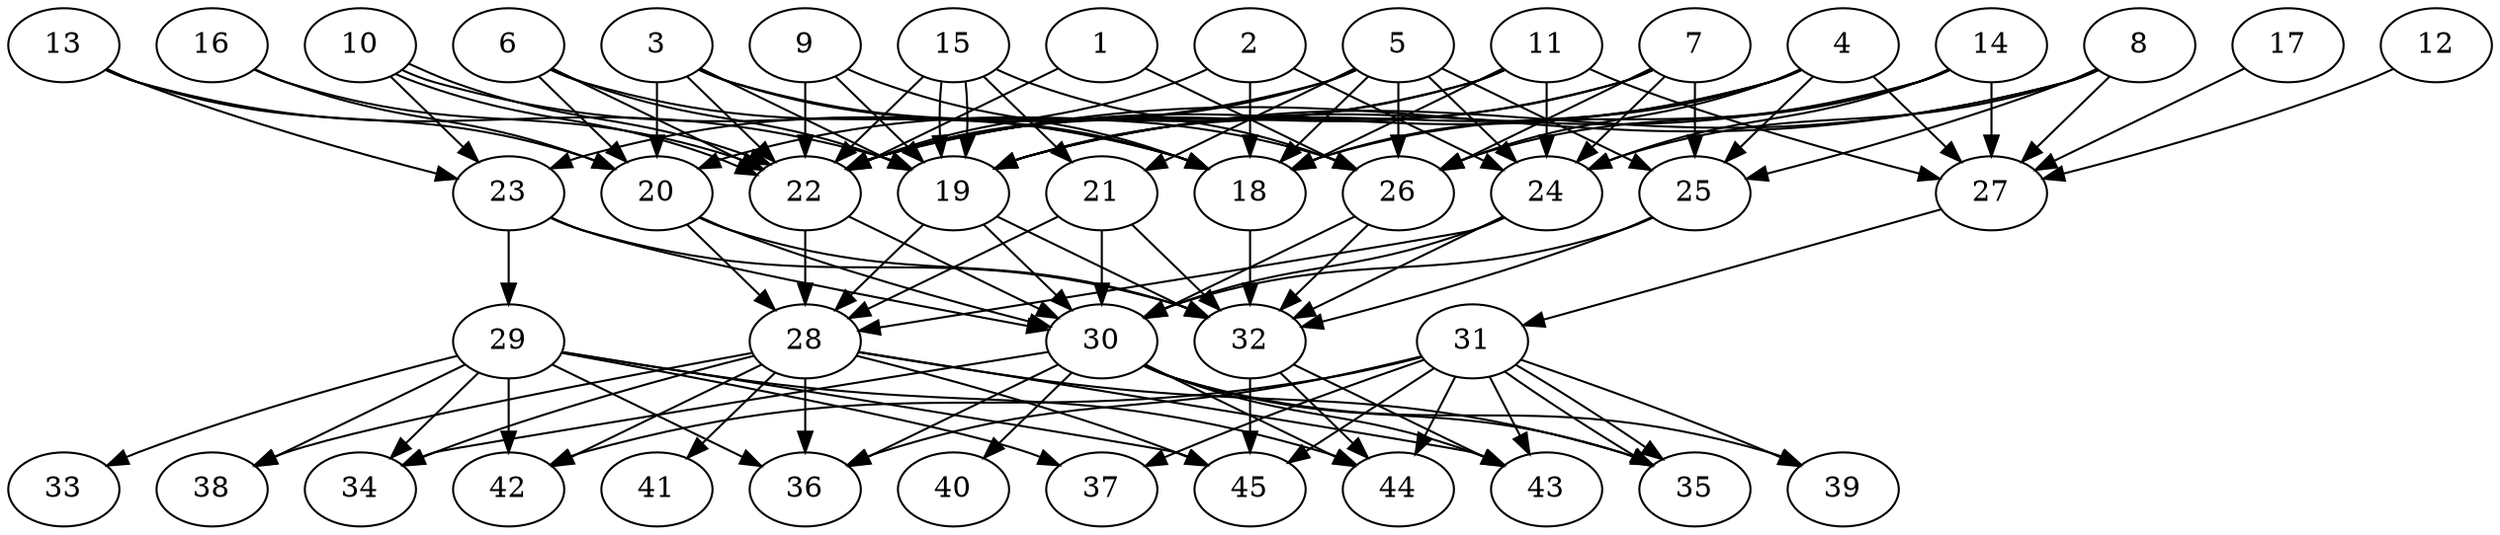 // DAG (tier=3-complex, mode=data, n=45, ccr=0.521, fat=0.709, density=0.786, regular=0.255, jump=0.302, mindata=4194304, maxdata=33554432)
// DAG automatically generated by daggen at Sun Aug 24 16:33:35 2025
// /home/ermia/Project/Environments/daggen/bin/daggen --dot --ccr 0.521 --fat 0.709 --regular 0.255 --density 0.786 --jump 0.302 --mindata 4194304 --maxdata 33554432 -n 45 
digraph G {
  1 [size="1838316046460993404928", alpha="0.13", expect_size="919158023230496702464"]
  1 -> 22 [size ="1200521952100352"]
  1 -> 26 [size ="1200521952100352"]
  2 [size="707549953548659720192", alpha="0.02", expect_size="353774976774329860096"]
  2 -> 18 [size ="635225696632832"]
  2 -> 22 [size ="635225696632832"]
  2 -> 24 [size ="635225696632832"]
  3 [size="11957059341430380560384", alpha="0.14", expect_size="5978529670715190280192"]
  3 -> 18 [size ="4183177023193088"]
  3 -> 19 [size ="4183177023193088"]
  3 -> 20 [size ="4183177023193088"]
  3 -> 22 [size ="4183177023193088"]
  3 -> 26 [size ="4183177023193088"]
  4 [size="5004507714472483840", alpha="0.14", expect_size="2502253857236241920"]
  4 -> 18 [size ="5869578676600832"]
  4 -> 19 [size ="5869578676600832"]
  4 -> 22 [size ="5869578676600832"]
  4 -> 25 [size ="5869578676600832"]
  4 -> 26 [size ="5869578676600832"]
  4 -> 27 [size ="5869578676600832"]
  5 [size="6428076994108706816", alpha="0.03", expect_size="3214038497054353408"]
  5 -> 18 [size ="7264594791759872"]
  5 -> 21 [size ="7264594791759872"]
  5 -> 22 [size ="7264594791759872"]
  5 -> 23 [size ="7264594791759872"]
  5 -> 24 [size ="7264594791759872"]
  5 -> 25 [size ="7264594791759872"]
  5 -> 26 [size ="7264594791759872"]
  6 [size="2455306370159440384", alpha="0.16", expect_size="1227653185079720192"]
  6 -> 18 [size ="1142826909827072"]
  6 -> 19 [size ="1142826909827072"]
  6 -> 20 [size ="1142826909827072"]
  6 -> 22 [size ="1142826909827072"]
  7 [size="47551327604940272", alpha="0.17", expect_size="23775663802470136"]
  7 -> 19 [size ="868307129335808"]
  7 -> 22 [size ="868307129335808"]
  7 -> 24 [size ="868307129335808"]
  7 -> 25 [size ="868307129335808"]
  7 -> 26 [size ="868307129335808"]
  8 [size="877676969590784000000", alpha="0.09", expect_size="438838484795392000000"]
  8 -> 19 [size ="733353082880000"]
  8 -> 22 [size ="733353082880000"]
  8 -> 24 [size ="733353082880000"]
  8 -> 25 [size ="733353082880000"]
  8 -> 27 [size ="733353082880000"]
  9 [size="102176785554494400", alpha="0.10", expect_size="51088392777247200"]
  9 -> 18 [size ="1625430373171200"]
  9 -> 19 [size ="1625430373171200"]
  9 -> 22 [size ="1625430373171200"]
  10 [size="5853370256614944768", alpha="0.11", expect_size="2926685128307472384"]
  10 -> 18 [size ="8010563669983232"]
  10 -> 22 [size ="8010563669983232"]
  10 -> 22 [size ="8010563669983232"]
  10 -> 23 [size ="8010563669983232"]
  11 [size="87337862896402432", alpha="0.03", expect_size="43668931448201216"]
  11 -> 18 [size ="1847635212238848"]
  11 -> 20 [size ="1847635212238848"]
  11 -> 22 [size ="1847635212238848"]
  11 -> 24 [size ="1847635212238848"]
  11 -> 27 [size ="1847635212238848"]
  12 [size="26041472842585723633664", alpha="0.15", expect_size="13020736421292861816832"]
  12 -> 27 [size ="7028570668924928"]
  13 [size="5724057719646732681216", alpha="0.15", expect_size="2862028859823366340608"]
  13 -> 19 [size ="2559917621772288"]
  13 -> 20 [size ="2559917621772288"]
  13 -> 23 [size ="2559917621772288"]
  14 [size="16433311216439654350848", alpha="0.19", expect_size="8216655608219827175424"]
  14 -> 18 [size ="5170986139779072"]
  14 -> 19 [size ="5170986139779072"]
  14 -> 24 [size ="5170986139779072"]
  14 -> 26 [size ="5170986139779072"]
  14 -> 27 [size ="5170986139779072"]
  15 [size="15452717110573532184576", alpha="0.18", expect_size="7726358555286766092288"]
  15 -> 19 [size ="4963178442129408"]
  15 -> 19 [size ="4963178442129408"]
  15 -> 21 [size ="4963178442129408"]
  15 -> 22 [size ="4963178442129408"]
  15 -> 26 [size ="4963178442129408"]
  16 [size="10545105147050514432", alpha="0.01", expect_size="5272552573525257216"]
  16 -> 20 [size ="4839491646783488"]
  16 -> 22 [size ="4839491646783488"]
  17 [size="6608165475504781312", alpha="0.11", expect_size="3304082737752390656"]
  17 -> 27 [size ="4110438857965568"]
  18 [size="58705584904798960", alpha="0.19", expect_size="29352792452399480"]
  18 -> 32 [size ="3441552470835200"]
  19 [size="210114392882509088", alpha="0.15", expect_size="105057196441254544"]
  19 -> 28 [size ="6976703947603968"]
  19 -> 30 [size ="6976703947603968"]
  19 -> 32 [size ="6976703947603968"]
  20 [size="285432774183891360", alpha="0.03", expect_size="142716387091945680"]
  20 -> 28 [size ="4740070535856128"]
  20 -> 30 [size ="4740070535856128"]
  20 -> 32 [size ="4740070535856128"]
  21 [size="249669512268699520", alpha="0.14", expect_size="124834756134349760"]
  21 -> 28 [size ="8733335798939648"]
  21 -> 30 [size ="8733335798939648"]
  21 -> 32 [size ="8733335798939648"]
  22 [size="1396110815791586304", alpha="0.19", expect_size="698055407895793152"]
  22 -> 28 [size ="1000677752963072"]
  22 -> 30 [size ="1000677752963072"]
  23 [size="31805549800884958920704", alpha="0.13", expect_size="15902774900442479460352"]
  23 -> 29 [size ="8030795960680448"]
  23 -> 30 [size ="8030795960680448"]
  23 -> 32 [size ="8030795960680448"]
  24 [size="6602964659730328", alpha="0.14", expect_size="3301482329865164"]
  24 -> 28 [size ="366515899596800"]
  24 -> 30 [size ="366515899596800"]
  24 -> 32 [size ="366515899596800"]
  25 [size="79912866212994288", alpha="0.04", expect_size="39956433106497144"]
  25 -> 30 [size ="4049389463011328"]
  25 -> 32 [size ="4049389463011328"]
  26 [size="2721544655596909056", alpha="0.05", expect_size="1360772327798454528"]
  26 -> 30 [size ="1822820032053248"]
  26 -> 32 [size ="1822820032053248"]
  27 [size="126926491158660208", alpha="0.10", expect_size="63463245579330104"]
  27 -> 31 [size ="6275326392926208"]
  28 [size="900077132711789696", alpha="0.03", expect_size="450038566355894848"]
  28 -> 34 [size ="594439613448192"]
  28 -> 35 [size ="594439613448192"]
  28 -> 36 [size ="594439613448192"]
  28 -> 38 [size ="594439613448192"]
  28 -> 41 [size ="594439613448192"]
  28 -> 42 [size ="594439613448192"]
  28 -> 43 [size ="594439613448192"]
  28 -> 45 [size ="594439613448192"]
  29 [size="237835467554045216", alpha="0.01", expect_size="118917733777022608"]
  29 -> 33 [size ="6281752267980800"]
  29 -> 34 [size ="6281752267980800"]
  29 -> 36 [size ="6281752267980800"]
  29 -> 37 [size ="6281752267980800"]
  29 -> 38 [size ="6281752267980800"]
  29 -> 42 [size ="6281752267980800"]
  29 -> 44 [size ="6281752267980800"]
  29 -> 45 [size ="6281752267980800"]
  30 [size="272763494998865344", alpha="0.17", expect_size="136381747499432672"]
  30 -> 34 [size ="7825009003200512"]
  30 -> 35 [size ="7825009003200512"]
  30 -> 36 [size ="7825009003200512"]
  30 -> 39 [size ="7825009003200512"]
  30 -> 40 [size ="7825009003200512"]
  30 -> 43 [size ="7825009003200512"]
  30 -> 44 [size ="7825009003200512"]
  31 [size="20946285656243122176", alpha="0.00", expect_size="10473142828121561088"]
  31 -> 35 [size ="7757006895054848"]
  31 -> 35 [size ="7757006895054848"]
  31 -> 36 [size ="7757006895054848"]
  31 -> 37 [size ="7757006895054848"]
  31 -> 39 [size ="7757006895054848"]
  31 -> 42 [size ="7757006895054848"]
  31 -> 43 [size ="7757006895054848"]
  31 -> 44 [size ="7757006895054848"]
  31 -> 45 [size ="7757006895054848"]
  32 [size="111483007482856176", alpha="0.13", expect_size="55741503741428088"]
  32 -> 43 [size ="149812787806208"]
  32 -> 44 [size ="149812787806208"]
  32 -> 45 [size ="149812787806208"]
  33 [size="3375388814930111102976", alpha="0.15", expect_size="1687694407465055551488"]
  34 [size="4501933129728000000000", alpha="0.05", expect_size="2250966564864000000000"]
  35 [size="1752582433165110016", alpha="0.06", expect_size="876291216582555008"]
  36 [size="3650761560307712131072", alpha="0.04", expect_size="1825380780153856065536"]
  37 [size="182147042495192288", alpha="0.17", expect_size="91073521247596144"]
  38 [size="119673393723013904", alpha="0.14", expect_size="59836696861506952"]
  39 [size="236830746472469504", alpha="0.01", expect_size="118415373236234752"]
  40 [size="2858219344546702032896", alpha="0.14", expect_size="1429109672273351016448"]
  41 [size="3693017307642776576", alpha="0.17", expect_size="1846508653821388288"]
  42 [size="3686399353269792768", alpha="0.12", expect_size="1843199676634896384"]
  43 [size="90695304166810688", alpha="0.15", expect_size="45347652083405344"]
  44 [size="860406329997392640", alpha="0.02", expect_size="430203164998696320"]
  45 [size="76287215583001392", alpha="0.08", expect_size="38143607791500696"]
}